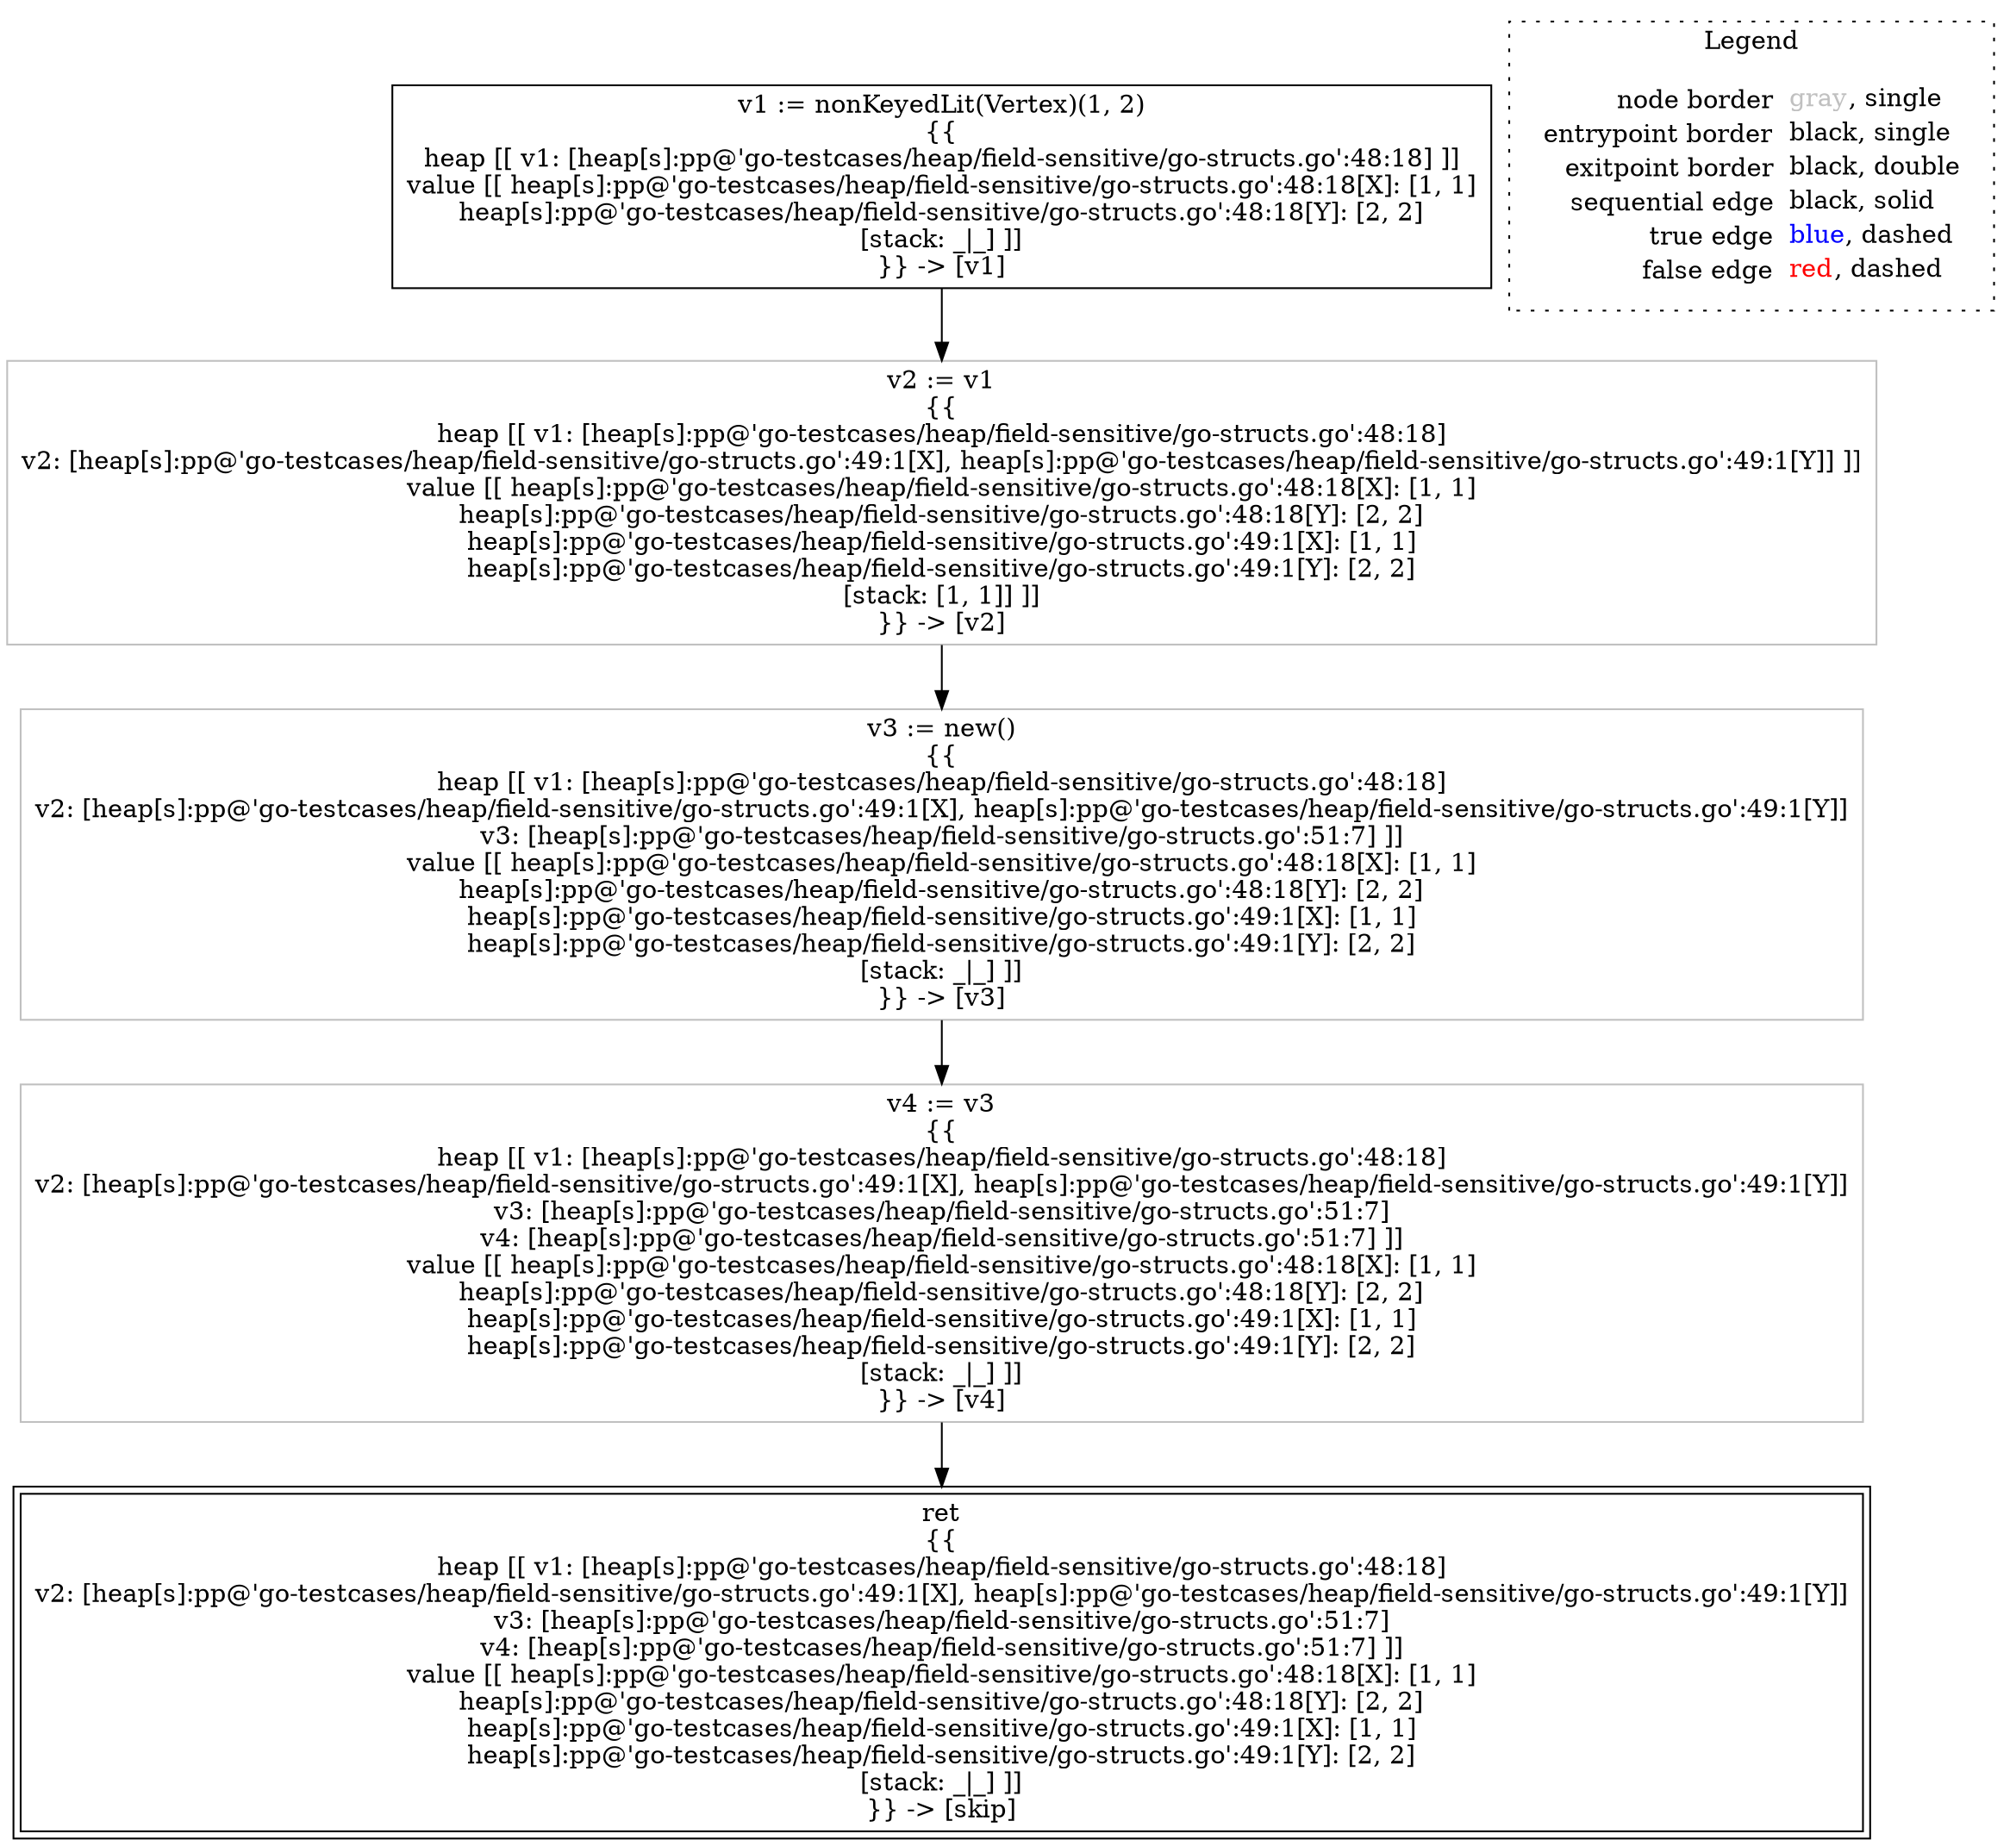digraph {
	"node0" [shape="rect",color="black",label=<v1 := nonKeyedLit(Vertex)(1, 2)<BR/>{{<BR/>heap [[ v1: [heap[s]:pp@'go-testcases/heap/field-sensitive/go-structs.go':48:18] ]]<BR/>value [[ heap[s]:pp@'go-testcases/heap/field-sensitive/go-structs.go':48:18[X]: [1, 1]<BR/>heap[s]:pp@'go-testcases/heap/field-sensitive/go-structs.go':48:18[Y]: [2, 2]<BR/>[stack: _|_] ]]<BR/>}} -&gt; [v1]>];
	"node1" [shape="rect",color="gray",label=<v2 := v1<BR/>{{<BR/>heap [[ v1: [heap[s]:pp@'go-testcases/heap/field-sensitive/go-structs.go':48:18]<BR/>v2: [heap[s]:pp@'go-testcases/heap/field-sensitive/go-structs.go':49:1[X], heap[s]:pp@'go-testcases/heap/field-sensitive/go-structs.go':49:1[Y]] ]]<BR/>value [[ heap[s]:pp@'go-testcases/heap/field-sensitive/go-structs.go':48:18[X]: [1, 1]<BR/>heap[s]:pp@'go-testcases/heap/field-sensitive/go-structs.go':48:18[Y]: [2, 2]<BR/>heap[s]:pp@'go-testcases/heap/field-sensitive/go-structs.go':49:1[X]: [1, 1]<BR/>heap[s]:pp@'go-testcases/heap/field-sensitive/go-structs.go':49:1[Y]: [2, 2]<BR/>[stack: [1, 1]] ]]<BR/>}} -&gt; [v2]>];
	"node2" [shape="rect",color="black",peripheries="2",label=<ret<BR/>{{<BR/>heap [[ v1: [heap[s]:pp@'go-testcases/heap/field-sensitive/go-structs.go':48:18]<BR/>v2: [heap[s]:pp@'go-testcases/heap/field-sensitive/go-structs.go':49:1[X], heap[s]:pp@'go-testcases/heap/field-sensitive/go-structs.go':49:1[Y]]<BR/>v3: [heap[s]:pp@'go-testcases/heap/field-sensitive/go-structs.go':51:7]<BR/>v4: [heap[s]:pp@'go-testcases/heap/field-sensitive/go-structs.go':51:7] ]]<BR/>value [[ heap[s]:pp@'go-testcases/heap/field-sensitive/go-structs.go':48:18[X]: [1, 1]<BR/>heap[s]:pp@'go-testcases/heap/field-sensitive/go-structs.go':48:18[Y]: [2, 2]<BR/>heap[s]:pp@'go-testcases/heap/field-sensitive/go-structs.go':49:1[X]: [1, 1]<BR/>heap[s]:pp@'go-testcases/heap/field-sensitive/go-structs.go':49:1[Y]: [2, 2]<BR/>[stack: _|_] ]]<BR/>}} -&gt; [skip]>];
	"node3" [shape="rect",color="gray",label=<v3 := new()<BR/>{{<BR/>heap [[ v1: [heap[s]:pp@'go-testcases/heap/field-sensitive/go-structs.go':48:18]<BR/>v2: [heap[s]:pp@'go-testcases/heap/field-sensitive/go-structs.go':49:1[X], heap[s]:pp@'go-testcases/heap/field-sensitive/go-structs.go':49:1[Y]]<BR/>v3: [heap[s]:pp@'go-testcases/heap/field-sensitive/go-structs.go':51:7] ]]<BR/>value [[ heap[s]:pp@'go-testcases/heap/field-sensitive/go-structs.go':48:18[X]: [1, 1]<BR/>heap[s]:pp@'go-testcases/heap/field-sensitive/go-structs.go':48:18[Y]: [2, 2]<BR/>heap[s]:pp@'go-testcases/heap/field-sensitive/go-structs.go':49:1[X]: [1, 1]<BR/>heap[s]:pp@'go-testcases/heap/field-sensitive/go-structs.go':49:1[Y]: [2, 2]<BR/>[stack: _|_] ]]<BR/>}} -&gt; [v3]>];
	"node4" [shape="rect",color="gray",label=<v4 := v3<BR/>{{<BR/>heap [[ v1: [heap[s]:pp@'go-testcases/heap/field-sensitive/go-structs.go':48:18]<BR/>v2: [heap[s]:pp@'go-testcases/heap/field-sensitive/go-structs.go':49:1[X], heap[s]:pp@'go-testcases/heap/field-sensitive/go-structs.go':49:1[Y]]<BR/>v3: [heap[s]:pp@'go-testcases/heap/field-sensitive/go-structs.go':51:7]<BR/>v4: [heap[s]:pp@'go-testcases/heap/field-sensitive/go-structs.go':51:7] ]]<BR/>value [[ heap[s]:pp@'go-testcases/heap/field-sensitive/go-structs.go':48:18[X]: [1, 1]<BR/>heap[s]:pp@'go-testcases/heap/field-sensitive/go-structs.go':48:18[Y]: [2, 2]<BR/>heap[s]:pp@'go-testcases/heap/field-sensitive/go-structs.go':49:1[X]: [1, 1]<BR/>heap[s]:pp@'go-testcases/heap/field-sensitive/go-structs.go':49:1[Y]: [2, 2]<BR/>[stack: _|_] ]]<BR/>}} -&gt; [v4]>];
	"node1" -> "node3" [color="black"];
	"node0" -> "node1" [color="black"];
	"node3" -> "node4" [color="black"];
	"node4" -> "node2" [color="black"];
subgraph cluster_legend {
	label="Legend";
	style=dotted;
	node [shape=plaintext];
	"legend" [label=<<table border="0" cellpadding="2" cellspacing="0" cellborder="0"><tr><td align="right">node border&nbsp;</td><td align="left"><font color="gray">gray</font>, single</td></tr><tr><td align="right">entrypoint border&nbsp;</td><td align="left"><font color="black">black</font>, single</td></tr><tr><td align="right">exitpoint border&nbsp;</td><td align="left"><font color="black">black</font>, double</td></tr><tr><td align="right">sequential edge&nbsp;</td><td align="left"><font color="black">black</font>, solid</td></tr><tr><td align="right">true edge&nbsp;</td><td align="left"><font color="blue">blue</font>, dashed</td></tr><tr><td align="right">false edge&nbsp;</td><td align="left"><font color="red">red</font>, dashed</td></tr></table>>];
}

}
